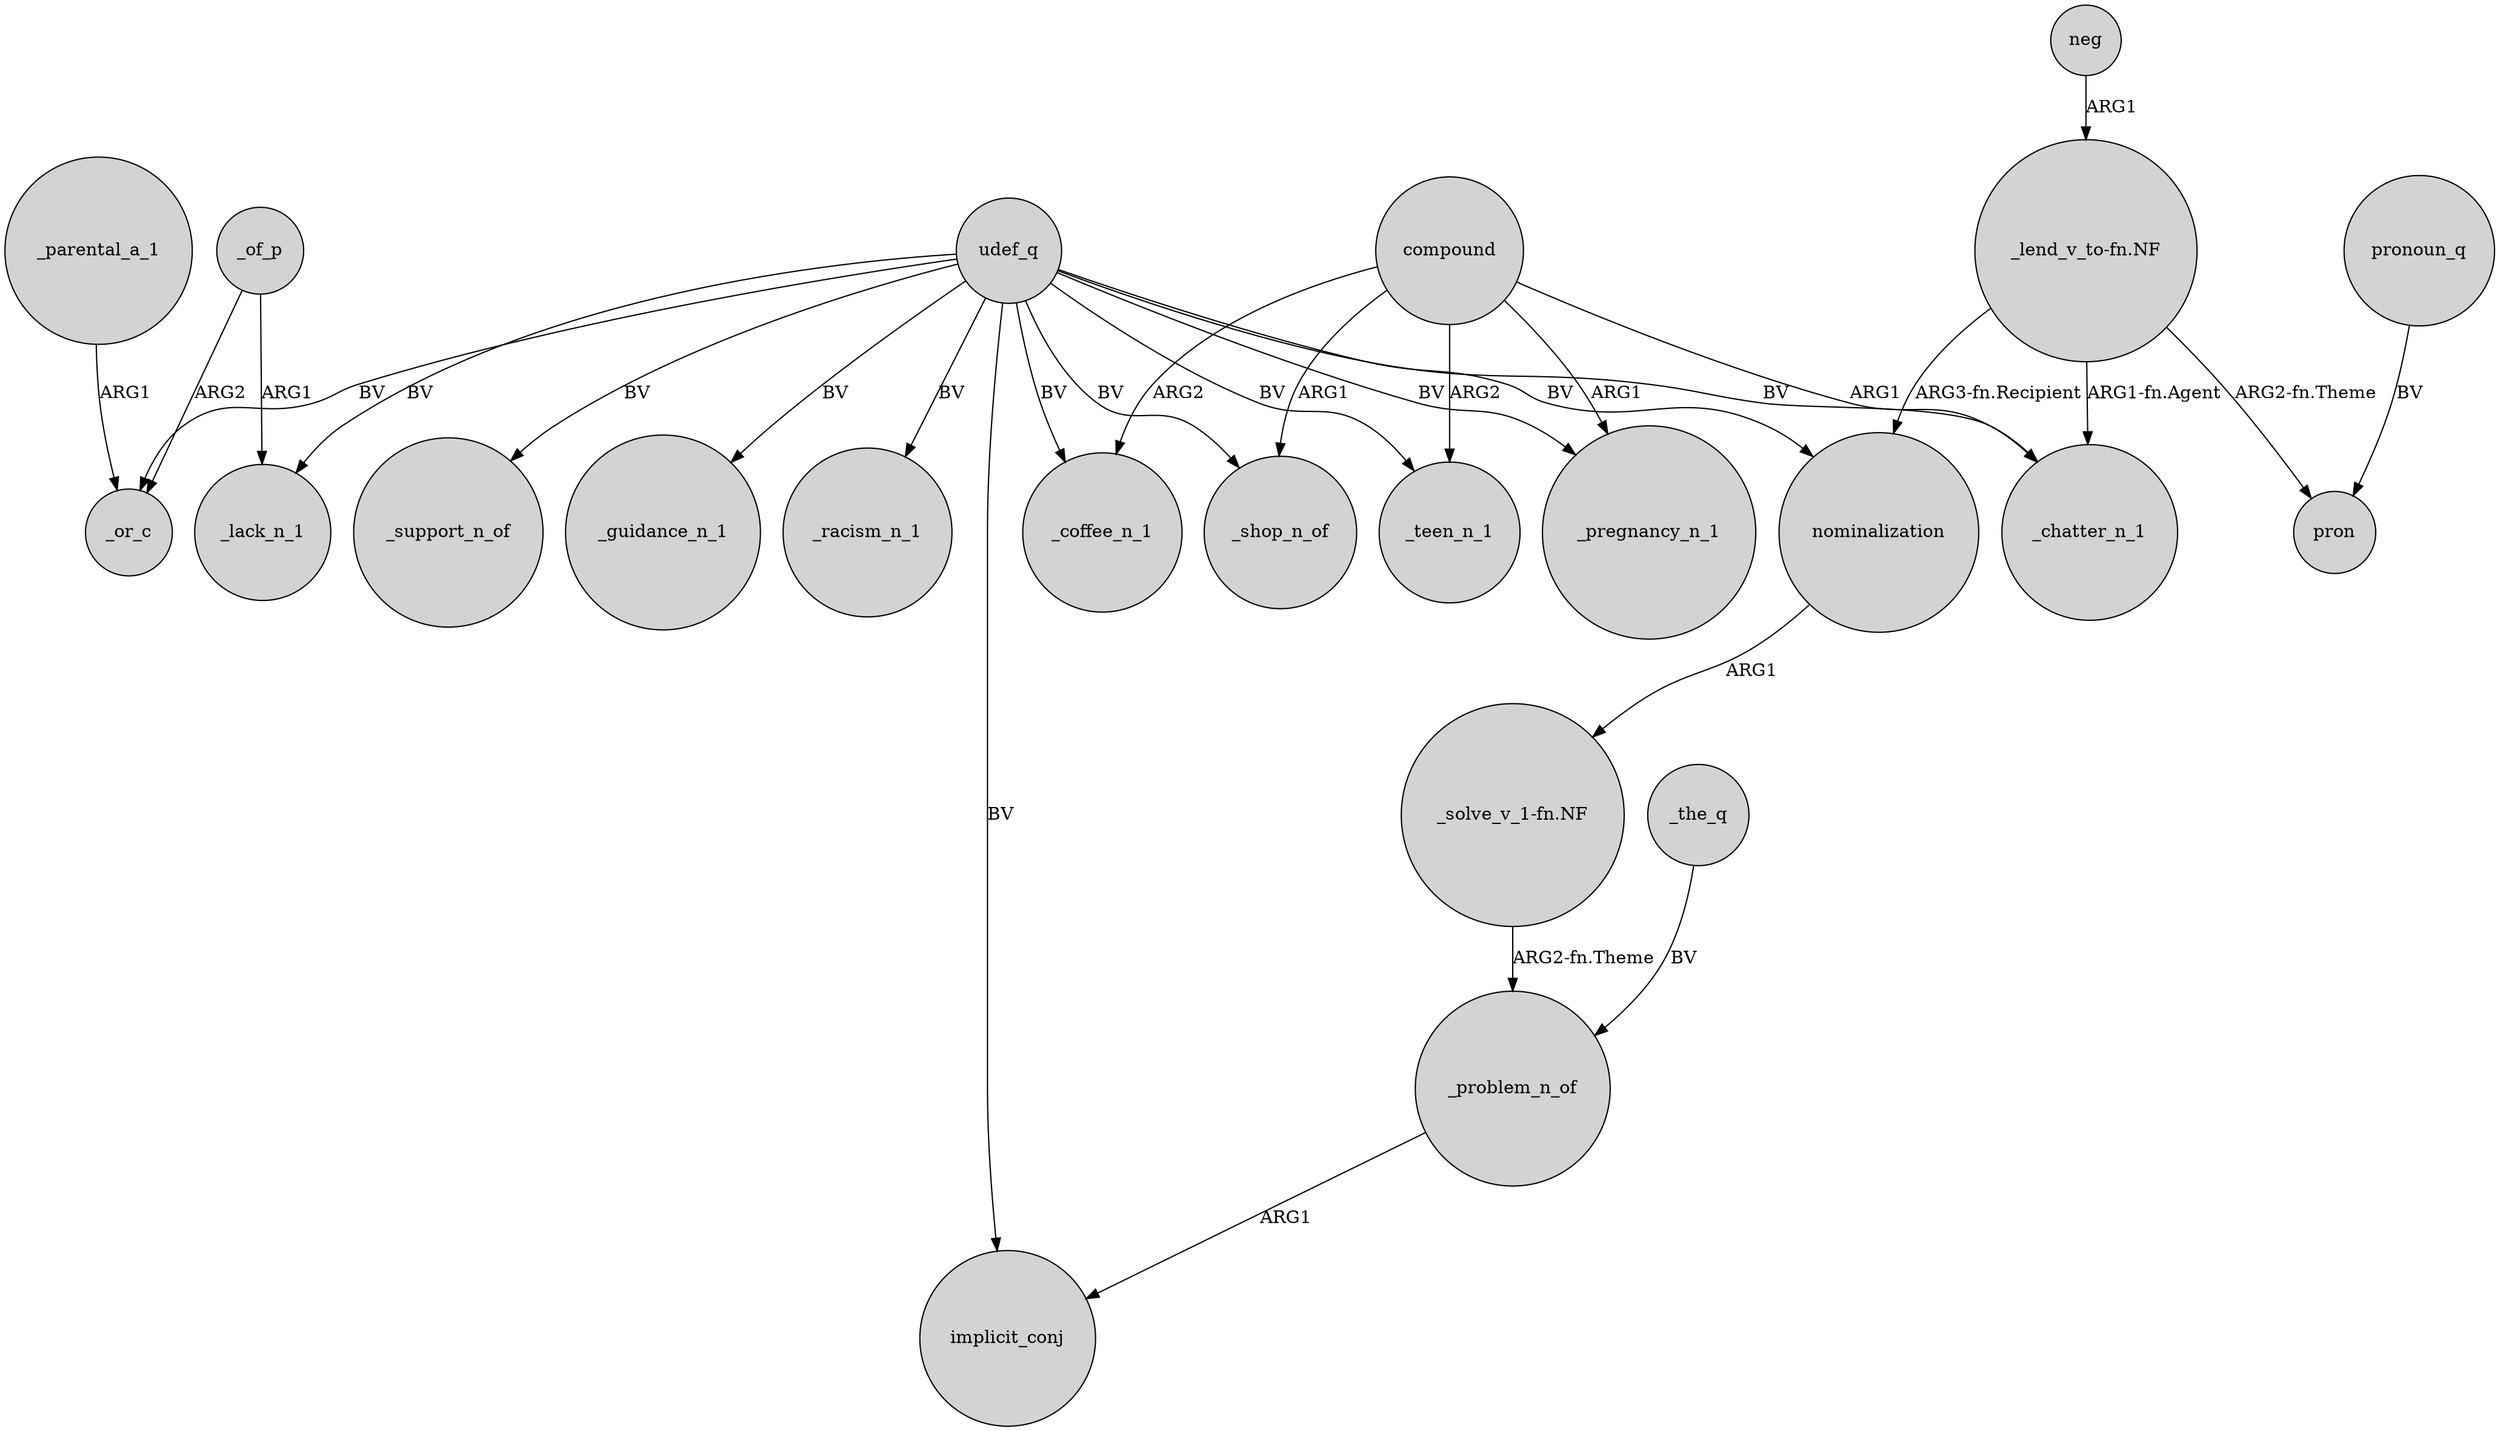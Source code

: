 digraph {
	node [shape=circle style=filled]
	neg -> "_lend_v_to-fn.NF" [label=ARG1]
	"_lend_v_to-fn.NF" -> _chatter_n_1 [label="ARG1-fn.Agent"]
	_of_p -> _lack_n_1 [label=ARG1]
	compound -> _coffee_n_1 [label=ARG2]
	udef_q -> _chatter_n_1 [label=BV]
	compound -> _shop_n_of [label=ARG1]
	_the_q -> _problem_n_of [label=BV]
	_parental_a_1 -> _or_c [label=ARG1]
	udef_q -> _teen_n_1 [label=BV]
	udef_q -> _racism_n_1 [label=BV]
	udef_q -> _or_c [label=BV]
	udef_q -> implicit_conj [label=BV]
	udef_q -> _pregnancy_n_1 [label=BV]
	"_lend_v_to-fn.NF" -> nominalization [label="ARG3-fn.Recipient"]
	pronoun_q -> pron [label=BV]
	"_lend_v_to-fn.NF" -> pron [label="ARG2-fn.Theme"]
	udef_q -> _shop_n_of [label=BV]
	compound -> _teen_n_1 [label=ARG2]
	_of_p -> _or_c [label=ARG2]
	udef_q -> nominalization [label=BV]
	udef_q -> _lack_n_1 [label=BV]
	_problem_n_of -> implicit_conj [label=ARG1]
	udef_q -> _support_n_of [label=BV]
	nominalization -> "_solve_v_1-fn.NF" [label=ARG1]
	udef_q -> _guidance_n_1 [label=BV]
	"_solve_v_1-fn.NF" -> _problem_n_of [label="ARG2-fn.Theme"]
	udef_q -> _coffee_n_1 [label=BV]
	compound -> _chatter_n_1 [label=ARG1]
	compound -> _pregnancy_n_1 [label=ARG1]
}
